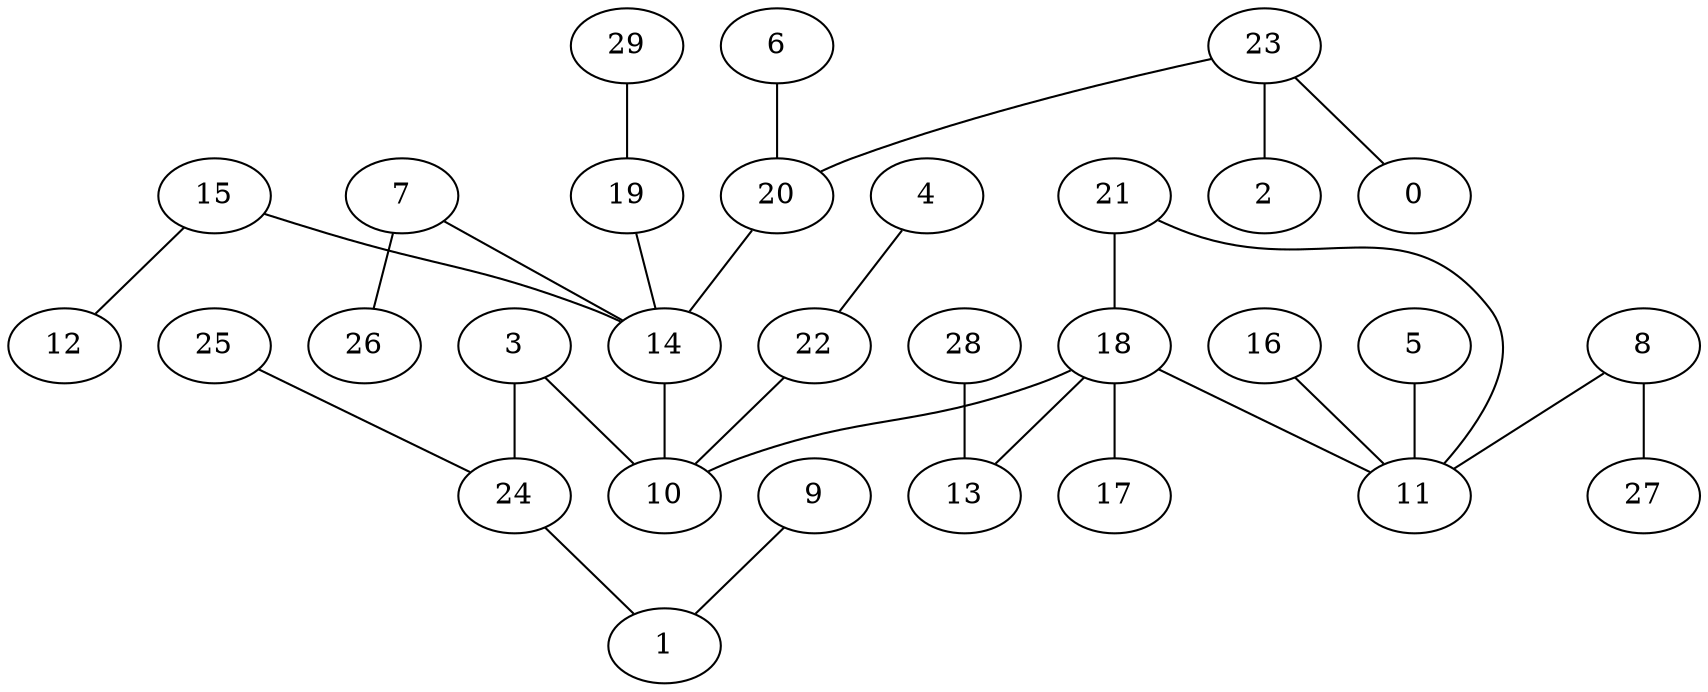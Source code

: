 digraph GG_graph {

subgraph G_graph {
edge [color = black]
"15" -> "12" [dir = none]
"15" -> "14" [dir = none]
"29" -> "19" [dir = none]
"19" -> "14" [dir = none]
"28" -> "13" [dir = none]
"20" -> "14" [dir = none]
"14" -> "10" [dir = none]
"7" -> "26" [dir = none]
"7" -> "14" [dir = none]
"6" -> "20" [dir = none]
"3" -> "24" [dir = none]
"3" -> "10" [dir = none]
"16" -> "11" [dir = none]
"18" -> "13" [dir = none]
"18" -> "17" [dir = none]
"18" -> "10" [dir = none]
"18" -> "11" [dir = none]
"24" -> "1" [dir = none]
"22" -> "10" [dir = none]
"9" -> "1" [dir = none]
"8" -> "27" [dir = none]
"8" -> "11" [dir = none]
"21" -> "18" [dir = none]
"23" -> "2" [dir = none]
"23" -> "0" [dir = none]
"23" -> "20" [dir = none]
"4" -> "22" [dir = none]
"25" -> "24" [dir = none]
"5" -> "11" [dir = none]
"21" -> "11" [dir = none]
}

}
